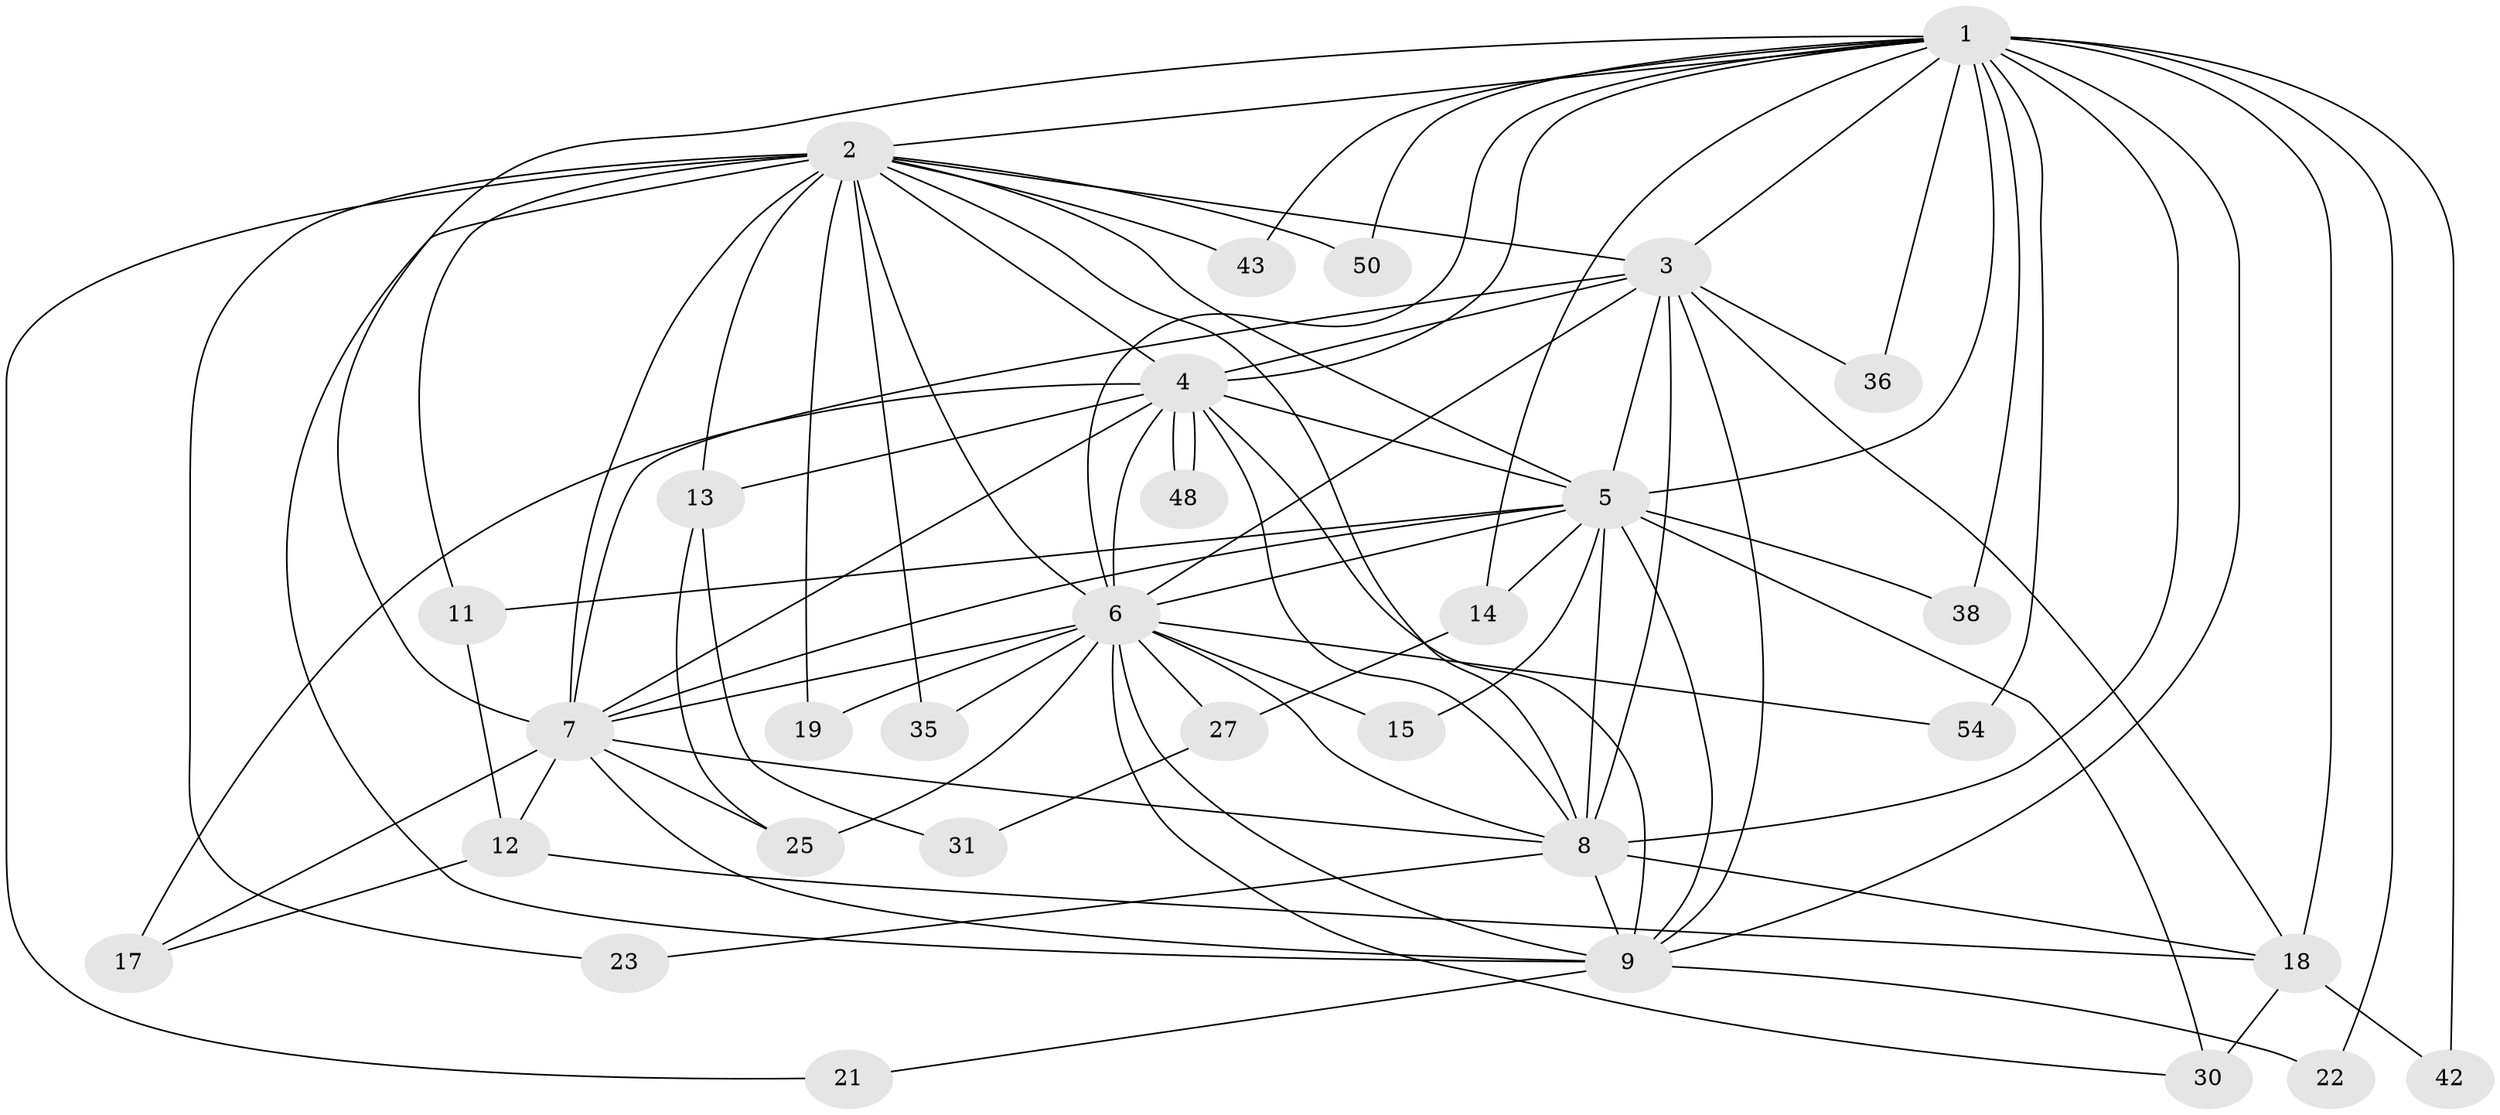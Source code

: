 // original degree distribution, {23: 0.018518518518518517, 19: 0.018518518518518517, 12: 0.037037037037037035, 14: 0.037037037037037035, 13: 0.037037037037037035, 20: 0.018518518518518517, 18: 0.018518518518518517, 3: 0.14814814814814814, 4: 0.07407407407407407, 2: 0.5740740740740741, 6: 0.018518518518518517}
// Generated by graph-tools (version 1.1) at 2025/17/03/04/25 18:17:55]
// undirected, 32 vertices, 87 edges
graph export_dot {
graph [start="1"]
  node [color=gray90,style=filled];
  1 [super="+26"];
  2 [super="+32"];
  3;
  4;
  5 [super="+10+29"];
  6 [super="+34"];
  7 [super="+20+24+44"];
  8 [super="+16+47"];
  9 [super="+40+33+37+41"];
  11;
  12;
  13;
  14;
  15;
  17 [super="+52"];
  18 [super="+28"];
  19;
  21;
  22;
  23;
  25 [super="+51+49"];
  27;
  30 [super="+45"];
  31;
  35;
  36;
  38;
  42;
  43;
  48;
  50;
  54;
  1 -- 2;
  1 -- 3;
  1 -- 4;
  1 -- 5 [weight=3];
  1 -- 6;
  1 -- 7 [weight=2];
  1 -- 8 [weight=2];
  1 -- 9 [weight=3];
  1 -- 14;
  1 -- 22;
  1 -- 36;
  1 -- 38;
  1 -- 42;
  1 -- 43;
  1 -- 50;
  1 -- 54;
  1 -- 18;
  2 -- 3;
  2 -- 4;
  2 -- 5 [weight=2];
  2 -- 6;
  2 -- 7;
  2 -- 8;
  2 -- 9 [weight=3];
  2 -- 11;
  2 -- 13;
  2 -- 19;
  2 -- 21;
  2 -- 23;
  2 -- 35;
  2 -- 43;
  2 -- 50;
  3 -- 4;
  3 -- 5 [weight=2];
  3 -- 6 [weight=2];
  3 -- 7;
  3 -- 8;
  3 -- 9;
  3 -- 18;
  3 -- 36;
  4 -- 5 [weight=2];
  4 -- 6;
  4 -- 7;
  4 -- 8;
  4 -- 9 [weight=2];
  4 -- 13;
  4 -- 48;
  4 -- 48;
  4 -- 17;
  5 -- 6 [weight=2];
  5 -- 7 [weight=2];
  5 -- 8 [weight=4];
  5 -- 9 [weight=2];
  5 -- 11;
  5 -- 30;
  5 -- 38;
  5 -- 14;
  5 -- 15;
  6 -- 7 [weight=2];
  6 -- 8;
  6 -- 9 [weight=2];
  6 -- 15;
  6 -- 19;
  6 -- 25 [weight=2];
  6 -- 27;
  6 -- 35;
  6 -- 54;
  6 -- 30;
  7 -- 8;
  7 -- 9 [weight=2];
  7 -- 12;
  7 -- 17;
  7 -- 25;
  8 -- 9;
  8 -- 23;
  8 -- 18;
  9 -- 21;
  9 -- 22;
  11 -- 12;
  12 -- 17;
  12 -- 18;
  13 -- 31;
  13 -- 25;
  14 -- 27;
  18 -- 30;
  18 -- 42;
  27 -- 31;
}

